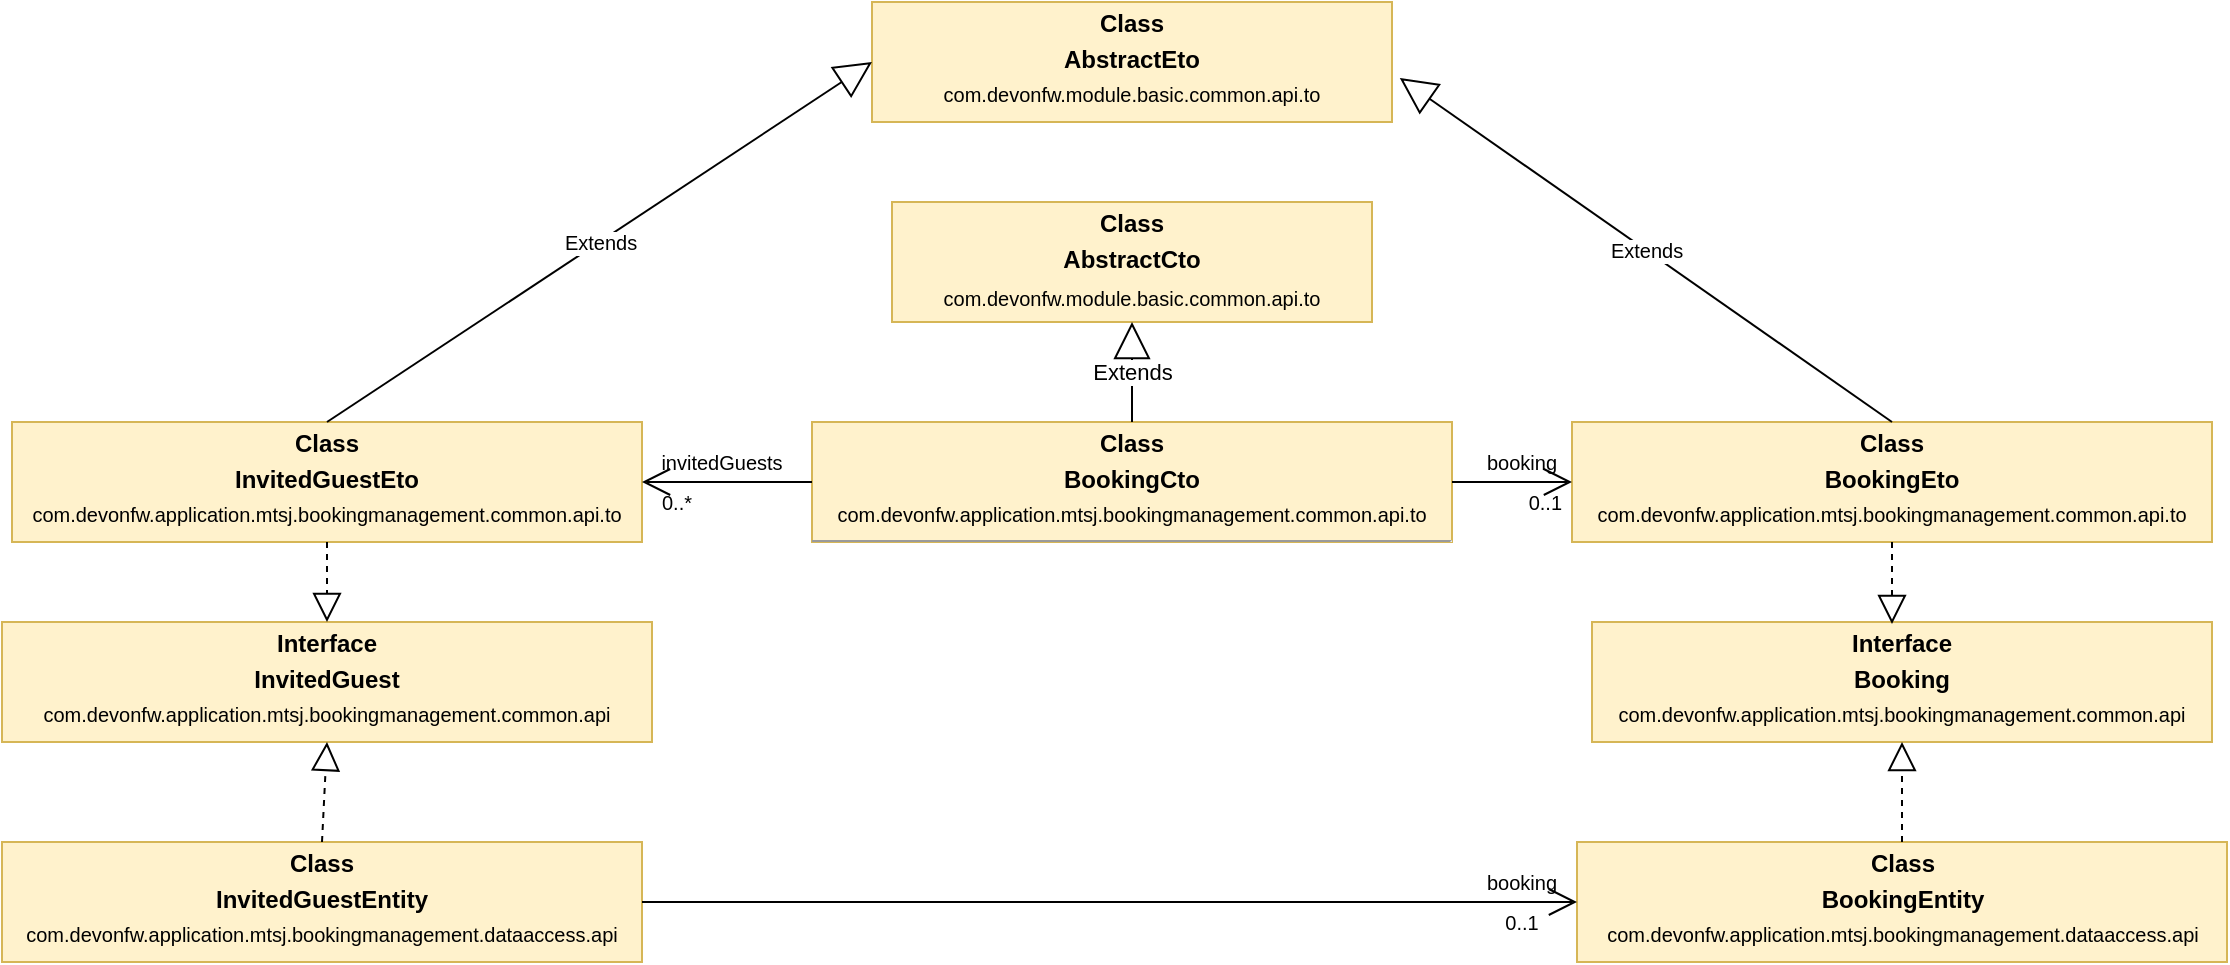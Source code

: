 <mxfile version="15.2.7" type="device"><diagram id="eVZPKorfXkh8HYhDu8x2" name="Page-1"><mxGraphModel dx="2321" dy="681" grid="1" gridSize="10" guides="1" tooltips="1" connect="1" arrows="1" fold="1" page="1" pageScale="1" pageWidth="827" pageHeight="1169" math="0" shadow="0"><root><mxCell id="0"/><mxCell id="1" parent="0"/><mxCell id="fjbkxQmXFh6J7jjFMQbE-6" value="&lt;p style=&quot;margin: 0px ; margin-top: 4px ; text-align: center&quot;&gt;&lt;b&gt;Class&lt;/b&gt;&lt;/p&gt;&lt;p style=&quot;margin: 0px ; margin-top: 4px ; text-align: center&quot;&gt;&lt;b&gt;AbstractEto&lt;/b&gt;&lt;/p&gt;&lt;p style=&quot;margin: 4px 0px 0px ; text-align: center ; font-size: 10px&quot;&gt;com.devonfw.module.basic.common.api.to&lt;b&gt;&lt;br&gt;&lt;/b&gt;&lt;/p&gt;&lt;p style=&quot;margin: 0px ; margin-top: 4px ; text-align: center&quot;&gt;&lt;b&gt;&lt;br&gt;&lt;/b&gt;&lt;/p&gt;&lt;hr size=&quot;1&quot;&gt;&lt;div style=&quot;height: 2px&quot;&gt;&lt;/div&gt;" style="verticalAlign=top;align=left;overflow=fill;fontSize=12;fontFamily=Helvetica;html=1;fillColor=#fff2cc;strokeColor=#d6b656;" vertex="1" parent="1"><mxGeometry x="350" y="90" width="260" height="60" as="geometry"/></mxCell><mxCell id="fjbkxQmXFh6J7jjFMQbE-7" value="&lt;p style=&quot;margin: 0px ; margin-top: 4px ; text-align: center&quot;&gt;&lt;b&gt;Class&lt;/b&gt;&lt;/p&gt;&lt;p style=&quot;margin: 0px ; margin-top: 4px ; text-align: center&quot;&gt;&lt;b&gt;AbstractCto&lt;/b&gt;&lt;/p&gt;&lt;p style=&quot;margin: 0px ; margin-top: 4px ; text-align: center&quot;&gt;&lt;span style=&quot;font-size: 10px&quot;&gt;com.devonfw.module.basic.common.api.to&lt;/span&gt;&lt;b style=&quot;font-size: 10px&quot;&gt;&lt;br&gt;&lt;/b&gt;&lt;/p&gt;&lt;p style=&quot;margin: 0px ; margin-top: 4px ; text-align: center&quot;&gt;&lt;b&gt;&lt;br&gt;&lt;/b&gt;&lt;/p&gt;&lt;hr size=&quot;1&quot;&gt;&lt;div style=&quot;height: 2px&quot;&gt;&lt;/div&gt;" style="verticalAlign=top;align=left;overflow=fill;fontSize=12;fontFamily=Helvetica;html=1;fillColor=#fff2cc;strokeColor=#d6b656;" vertex="1" parent="1"><mxGeometry x="360" y="190" width="240" height="60" as="geometry"/></mxCell><mxCell id="fjbkxQmXFh6J7jjFMQbE-8" value="&lt;p style=&quot;margin: 0px ; margin-top: 4px ; text-align: center&quot;&gt;&lt;b&gt;Class&lt;/b&gt;&lt;/p&gt;&lt;p style=&quot;margin: 0px ; margin-top: 4px ; text-align: center&quot;&gt;&lt;b&gt;InvitedGuestEto&lt;/b&gt;&lt;/p&gt;&lt;p style=&quot;margin: 4px 0px 0px ; text-align: center ; font-size: 10px&quot;&gt;com.devonfw.application.mtsj.bookingmanagement.common.api.to&lt;b&gt;&lt;br&gt;&lt;/b&gt;&lt;/p&gt;&lt;p style=&quot;margin: 0px ; margin-top: 4px ; text-align: center&quot;&gt;&lt;b&gt;&lt;br&gt;&lt;/b&gt;&lt;/p&gt;&lt;hr size=&quot;1&quot;&gt;&lt;div style=&quot;height: 2px&quot;&gt;&lt;/div&gt;" style="verticalAlign=top;align=left;overflow=fill;fontSize=12;fontFamily=Helvetica;html=1;fillColor=#fff2cc;strokeColor=#d6b656;" vertex="1" parent="1"><mxGeometry x="-80" y="300" width="315" height="60" as="geometry"/></mxCell><mxCell id="fjbkxQmXFh6J7jjFMQbE-9" value="&lt;p style=&quot;margin: 0px ; margin-top: 4px ; text-align: center&quot;&gt;&lt;b&gt;Class&lt;/b&gt;&lt;/p&gt;&lt;p style=&quot;margin: 0px ; margin-top: 4px ; text-align: center&quot;&gt;&lt;b&gt;BookingEto&lt;/b&gt;&lt;/p&gt;&lt;p style=&quot;margin: 4px 0px 0px ; text-align: center ; font-size: 10px&quot;&gt;com.devonfw.application.mtsj.bookingmanagement.common.api.to&lt;b&gt;&lt;br&gt;&lt;/b&gt;&lt;/p&gt;&lt;p style=&quot;margin: 0px ; margin-top: 4px ; text-align: center&quot;&gt;&lt;b&gt;&lt;br&gt;&lt;/b&gt;&lt;/p&gt;&lt;hr size=&quot;1&quot;&gt;&lt;div style=&quot;height: 2px&quot;&gt;&lt;/div&gt;" style="verticalAlign=top;align=left;overflow=fill;fontSize=12;fontFamily=Helvetica;html=1;fillColor=#fff2cc;strokeColor=#d6b656;" vertex="1" parent="1"><mxGeometry x="700" y="300" width="320" height="60" as="geometry"/></mxCell><mxCell id="fjbkxQmXFh6J7jjFMQbE-10" value="&lt;p style=&quot;margin: 0px ; margin-top: 4px ; text-align: center&quot;&gt;&lt;b&gt;Interface&lt;/b&gt;&lt;br&gt;&lt;/p&gt;&lt;p style=&quot;margin: 0px ; margin-top: 4px ; text-align: center&quot;&gt;&lt;b&gt;Booking&lt;/b&gt;&lt;/p&gt;&lt;p style=&quot;margin: 4px 0px 0px ; text-align: center ; font-size: 10px&quot;&gt;com.devonfw.application.mtsj.bookingmanagement.common.api&lt;b&gt;&lt;br&gt;&lt;/b&gt;&lt;/p&gt;&lt;p style=&quot;margin: 0px ; margin-top: 4px ; text-align: center&quot;&gt;&lt;b&gt;&lt;br&gt;&lt;/b&gt;&lt;/p&gt;&lt;hr size=&quot;1&quot;&gt;&lt;div style=&quot;height: 2px&quot;&gt;&lt;/div&gt;" style="verticalAlign=top;align=left;overflow=fill;fontSize=12;fontFamily=Helvetica;html=1;fillColor=#fff2cc;strokeColor=#d6b656;" vertex="1" parent="1"><mxGeometry x="710" y="400" width="310" height="60" as="geometry"/></mxCell><mxCell id="fjbkxQmXFh6J7jjFMQbE-12" value="&lt;p style=&quot;margin: 0px ; margin-top: 4px ; text-align: center&quot;&gt;&lt;b&gt;Class&lt;/b&gt;&lt;/p&gt;&lt;p style=&quot;margin: 0px ; margin-top: 4px ; text-align: center&quot;&gt;&lt;b&gt;BookingEntity&lt;/b&gt;&lt;/p&gt;&lt;p style=&quot;margin: 4px 0px 0px ; text-align: center ; font-size: 10px&quot;&gt;com.devonfw.application.mtsj.bookingmanagement.dataaccess.api&lt;b&gt;&lt;br&gt;&lt;/b&gt;&lt;/p&gt;&lt;p style=&quot;margin: 0px ; margin-top: 4px ; text-align: center&quot;&gt;&lt;b&gt;&lt;br&gt;&lt;/b&gt;&lt;/p&gt;&lt;hr size=&quot;1&quot;&gt;&lt;div style=&quot;height: 2px&quot;&gt;&lt;/div&gt;" style="verticalAlign=top;align=left;overflow=fill;fontSize=12;fontFamily=Helvetica;html=1;fillColor=#fff2cc;strokeColor=#d6b656;" vertex="1" parent="1"><mxGeometry x="702.5" y="510" width="325" height="60" as="geometry"/></mxCell><mxCell id="fjbkxQmXFh6J7jjFMQbE-15" value="&lt;p style=&quot;margin: 0px ; margin-top: 4px ; text-align: center&quot;&gt;&lt;b&gt;Class&lt;/b&gt;&lt;/p&gt;&lt;p style=&quot;margin: 0px ; margin-top: 4px ; text-align: center&quot;&gt;&lt;b&gt;BookingCto&lt;/b&gt;&lt;/p&gt;&lt;p style=&quot;margin: 4px 0px 0px ; text-align: center ; font-size: 10px&quot;&gt;com.devonfw.application.mtsj.bookingmanagement.common.api.to&lt;b&gt;&lt;br&gt;&lt;/b&gt;&lt;/p&gt;&lt;hr size=&quot;1&quot;&gt;&lt;div style=&quot;height: 2px&quot;&gt;&lt;/div&gt;" style="verticalAlign=top;align=left;overflow=fill;fontSize=12;fontFamily=Helvetica;html=1;fillColor=#fff2cc;strokeColor=#d6b656;" vertex="1" parent="1"><mxGeometry x="320" y="300" width="320" height="60" as="geometry"/></mxCell><mxCell id="fjbkxQmXFh6J7jjFMQbE-16" value="Extends" style="endArrow=block;endSize=16;endFill=0;html=1;exitX=0.5;exitY=0;exitDx=0;exitDy=0;entryX=0.5;entryY=1;entryDx=0;entryDy=0;" edge="1" parent="1" source="fjbkxQmXFh6J7jjFMQbE-15" target="fjbkxQmXFh6J7jjFMQbE-7"><mxGeometry width="160" relative="1" as="geometry"><mxPoint x="220" y="280" as="sourcePoint"/><mxPoint x="340" y="130" as="targetPoint"/><Array as="points"/></mxGeometry></mxCell><mxCell id="fjbkxQmXFh6J7jjFMQbE-17" value="&lt;p style=&quot;margin: 0px ; margin-top: 4px ; text-align: center&quot;&gt;&lt;b&gt;Interface&lt;/b&gt;&lt;br&gt;&lt;/p&gt;&lt;p style=&quot;margin: 0px ; margin-top: 4px ; text-align: center&quot;&gt;&lt;b&gt;InvitedGuest&lt;/b&gt;&lt;/p&gt;&lt;p style=&quot;margin: 4px 0px 0px ; text-align: center ; font-size: 10px&quot;&gt;com.devonfw.application.mtsj.bookingmanagement.common.api&lt;br&gt;&lt;/p&gt;&lt;p style=&quot;margin: 0px ; margin-top: 4px ; text-align: center&quot;&gt;&lt;b&gt;&lt;br&gt;&lt;/b&gt;&lt;/p&gt;&lt;hr size=&quot;1&quot;&gt;&lt;div style=&quot;height: 2px&quot;&gt;&lt;/div&gt;" style="verticalAlign=top;align=left;overflow=fill;fontSize=12;fontFamily=Helvetica;html=1;fillColor=#fff2cc;strokeColor=#d6b656;" vertex="1" parent="1"><mxGeometry x="-85" y="400" width="325" height="60" as="geometry"/></mxCell><mxCell id="fjbkxQmXFh6J7jjFMQbE-18" value="&lt;p style=&quot;margin: 0px ; margin-top: 4px ; text-align: center&quot;&gt;&lt;b&gt;Class&lt;/b&gt;&lt;/p&gt;&lt;p style=&quot;margin: 0px ; margin-top: 4px ; text-align: center&quot;&gt;&lt;b&gt;InvitedGuestEntity&lt;/b&gt;&lt;/p&gt;&lt;p style=&quot;margin: 4px 0px 0px ; text-align: center ; font-size: 10px&quot;&gt;com.devonfw.application.mtsj.bookingmanagement.dataaccess.api&lt;b&gt;&lt;br&gt;&lt;/b&gt;&lt;/p&gt;&lt;p style=&quot;margin: 0px ; margin-top: 4px ; text-align: center&quot;&gt;&lt;b&gt;&lt;br&gt;&lt;/b&gt;&lt;/p&gt;&lt;hr size=&quot;1&quot;&gt;&lt;div style=&quot;height: 2px&quot;&gt;&lt;/div&gt;" style="verticalAlign=top;align=left;overflow=fill;fontSize=12;fontFamily=Helvetica;html=1;fillColor=#fff2cc;strokeColor=#d6b656;" vertex="1" parent="1"><mxGeometry x="-85" y="510" width="320" height="60" as="geometry"/></mxCell><mxCell id="fjbkxQmXFh6J7jjFMQbE-19" value="" style="endArrow=block;dashed=1;endFill=0;endSize=12;html=1;exitX=0.5;exitY=1;exitDx=0;exitDy=0;entryX=0.5;entryY=0;entryDx=0;entryDy=0;" edge="1" parent="1" source="fjbkxQmXFh6J7jjFMQbE-8" target="fjbkxQmXFh6J7jjFMQbE-17"><mxGeometry width="160" relative="1" as="geometry"><mxPoint x="175" y="300" as="sourcePoint"/><mxPoint x="335" y="300" as="targetPoint"/></mxGeometry></mxCell><mxCell id="fjbkxQmXFh6J7jjFMQbE-21" value="" style="endArrow=block;dashed=1;endFill=0;endSize=12;html=1;exitX=0.5;exitY=0;exitDx=0;exitDy=0;entryX=0.5;entryY=1;entryDx=0;entryDy=0;" edge="1" parent="1" source="fjbkxQmXFh6J7jjFMQbE-18" target="fjbkxQmXFh6J7jjFMQbE-17"><mxGeometry width="160" relative="1" as="geometry"><mxPoint x="155" y="460" as="sourcePoint"/><mxPoint x="155" y="500" as="targetPoint"/></mxGeometry></mxCell><mxCell id="fjbkxQmXFh6J7jjFMQbE-22" value="" style="endArrow=block;dashed=1;endFill=0;endSize=12;html=1;exitX=0.5;exitY=0;exitDx=0;exitDy=0;entryX=0.5;entryY=1;entryDx=0;entryDy=0;" edge="1" parent="1" source="fjbkxQmXFh6J7jjFMQbE-12" target="fjbkxQmXFh6J7jjFMQbE-10"><mxGeometry width="160" relative="1" as="geometry"><mxPoint x="420" y="380" as="sourcePoint"/><mxPoint x="420" y="420" as="targetPoint"/></mxGeometry></mxCell><mxCell id="fjbkxQmXFh6J7jjFMQbE-23" value="" style="endArrow=block;dashed=1;endFill=0;endSize=12;html=1;exitX=0.5;exitY=1;exitDx=0;exitDy=0;" edge="1" parent="1" source="fjbkxQmXFh6J7jjFMQbE-9"><mxGeometry width="160" relative="1" as="geometry"><mxPoint x="770" y="350" as="sourcePoint"/><mxPoint x="860" y="401" as="targetPoint"/><Array as="points"/></mxGeometry></mxCell><mxCell id="fjbkxQmXFh6J7jjFMQbE-24" value="" style="endArrow=open;endFill=1;endSize=12;html=1;exitX=1;exitY=0.5;exitDx=0;exitDy=0;entryX=0;entryY=0.5;entryDx=0;entryDy=0;" edge="1" parent="1" source="fjbkxQmXFh6J7jjFMQbE-15" target="fjbkxQmXFh6J7jjFMQbE-9"><mxGeometry width="160" relative="1" as="geometry"><mxPoint x="550" y="420" as="sourcePoint"/><mxPoint x="630" y="309.5" as="targetPoint"/><Array as="points"/></mxGeometry></mxCell><mxCell id="fjbkxQmXFh6J7jjFMQbE-25" value="" style="endArrow=open;endFill=1;endSize=12;html=1;exitX=0;exitY=0.5;exitDx=0;exitDy=0;entryX=1;entryY=0.5;entryDx=0;entryDy=0;" edge="1" parent="1" source="fjbkxQmXFh6J7jjFMQbE-15" target="fjbkxQmXFh6J7jjFMQbE-8"><mxGeometry width="160" relative="1" as="geometry"><mxPoint x="480" y="310" as="sourcePoint"/><mxPoint x="280" y="310" as="targetPoint"/></mxGeometry></mxCell><mxCell id="fjbkxQmXFh6J7jjFMQbE-27" value="booking" style="text;align=center;fontStyle=0;verticalAlign=middle;spacingLeft=3;spacingRight=3;strokeColor=none;rotatable=0;points=[[0,0.5],[1,0.5]];portConstraint=eastwest;fontSize=10;" vertex="1" parent="1"><mxGeometry x="640" y="310" width="70" height="20" as="geometry"/></mxCell><mxCell id="fjbkxQmXFh6J7jjFMQbE-29" value="invitedGuests" style="text;align=center;fontStyle=0;verticalAlign=middle;spacingLeft=3;spacingRight=3;strokeColor=none;rotatable=0;points=[[0,0.5],[1,0.5]];portConstraint=eastwest;fontSize=10;" vertex="1" parent="1"><mxGeometry x="240" y="310" width="70" height="20" as="geometry"/></mxCell><mxCell id="fjbkxQmXFh6J7jjFMQbE-36" value="" style="endArrow=open;endFill=1;endSize=12;html=1;exitX=1;exitY=0.5;exitDx=0;exitDy=0;entryX=0;entryY=0.5;entryDx=0;entryDy=0;" edge="1" parent="1" source="fjbkxQmXFh6J7jjFMQbE-18" target="fjbkxQmXFh6J7jjFMQbE-12"><mxGeometry width="160" relative="1" as="geometry"><mxPoint x="410" y="450" as="sourcePoint"/><mxPoint x="300" y="450" as="targetPoint"/></mxGeometry></mxCell><mxCell id="fjbkxQmXFh6J7jjFMQbE-39" value="booking" style="text;align=center;fontStyle=0;verticalAlign=middle;spacingLeft=3;spacingRight=3;strokeColor=none;rotatable=0;points=[[0,0.5],[1,0.5]];portConstraint=eastwest;fontSize=10;" vertex="1" parent="1"><mxGeometry x="640" y="520" width="70" height="20" as="geometry"/></mxCell><mxCell id="fjbkxQmXFh6J7jjFMQbE-40" value="Extends" style="endArrow=block;endSize=16;endFill=0;html=1;fontSize=10;exitX=0.5;exitY=0;exitDx=0;exitDy=0;entryX=0;entryY=0.5;entryDx=0;entryDy=0;" edge="1" parent="1" source="fjbkxQmXFh6J7jjFMQbE-8" target="fjbkxQmXFh6J7jjFMQbE-6"><mxGeometry width="160" relative="1" as="geometry"><mxPoint x="390" y="360" as="sourcePoint"/><mxPoint x="550" y="360" as="targetPoint"/></mxGeometry></mxCell><mxCell id="fjbkxQmXFh6J7jjFMQbE-41" value="Extends" style="endArrow=block;endSize=16;endFill=0;html=1;fontSize=10;exitX=0.5;exitY=0;exitDx=0;exitDy=0;entryX=1.015;entryY=0.633;entryDx=0;entryDy=0;entryPerimeter=0;" edge="1" parent="1" source="fjbkxQmXFh6J7jjFMQbE-9" target="fjbkxQmXFh6J7jjFMQbE-6"><mxGeometry width="160" relative="1" as="geometry"><mxPoint x="120" y="310" as="sourcePoint"/><mxPoint x="360" y="130" as="targetPoint"/></mxGeometry></mxCell><mxCell id="fjbkxQmXFh6J7jjFMQbE-42" value="0..*" style="text;align=left;fontStyle=0;verticalAlign=middle;spacingLeft=3;spacingRight=3;strokeColor=none;rotatable=0;points=[[0,0.5],[1,0.5]];portConstraint=eastwest;fontSize=10;" vertex="1" parent="1"><mxGeometry x="240" y="330" width="70" height="20" as="geometry"/></mxCell><mxCell id="fjbkxQmXFh6J7jjFMQbE-43" value="0..1" style="text;align=right;fontStyle=0;verticalAlign=middle;spacingLeft=3;spacingRight=3;strokeColor=none;rotatable=0;points=[[0,0.5],[1,0.5]];portConstraint=eastwest;fontSize=10;" vertex="1" parent="1"><mxGeometry x="630" y="330" width="70" height="20" as="geometry"/></mxCell><mxCell id="fjbkxQmXFh6J7jjFMQbE-45" value="0..1" style="text;align=center;fontStyle=0;verticalAlign=middle;spacingLeft=3;spacingRight=3;strokeColor=none;rotatable=0;points=[[0,0.5],[1,0.5]];portConstraint=eastwest;fontSize=10;" vertex="1" parent="1"><mxGeometry x="640" y="540" width="70" height="20" as="geometry"/></mxCell></root></mxGraphModel></diagram></mxfile>